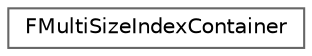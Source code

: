 digraph "Graphical Class Hierarchy"
{
 // INTERACTIVE_SVG=YES
 // LATEX_PDF_SIZE
  bgcolor="transparent";
  edge [fontname=Helvetica,fontsize=10,labelfontname=Helvetica,labelfontsize=10];
  node [fontname=Helvetica,fontsize=10,shape=box,height=0.2,width=0.4];
  rankdir="LR";
  Node0 [id="Node000000",label="FMultiSizeIndexContainer",height=0.2,width=0.4,color="grey40", fillcolor="white", style="filled",URL="$d9/dad/classFMultiSizeIndexContainer.html",tooltip="Skeletal mesh index buffers are 16 bit by default and 32 bit when called for."];
}
